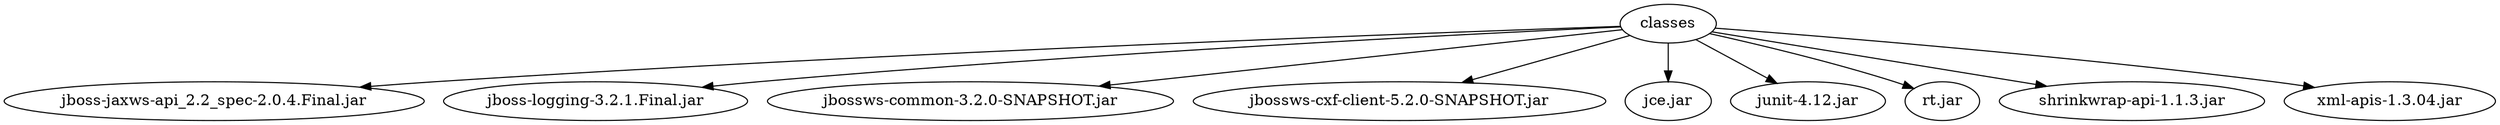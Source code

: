 digraph "summary" {
  "classes"                                          -> "jboss-jaxws-api_2.2_spec-2.0.4.Final.jar";
  "classes"                                          -> "jboss-logging-3.2.1.Final.jar";
  "classes"                                          -> "jbossws-common-3.2.0-SNAPSHOT.jar";
  "classes"                                          -> "jbossws-cxf-client-5.2.0-SNAPSHOT.jar";
  "classes"                                          -> "jce.jar";
  "classes"                                          -> "junit-4.12.jar";
  "classes"                                          -> "rt.jar";
  "classes"                                          -> "shrinkwrap-api-1.1.3.jar";
  "classes"                                          -> "xml-apis-1.3.04.jar";
}
